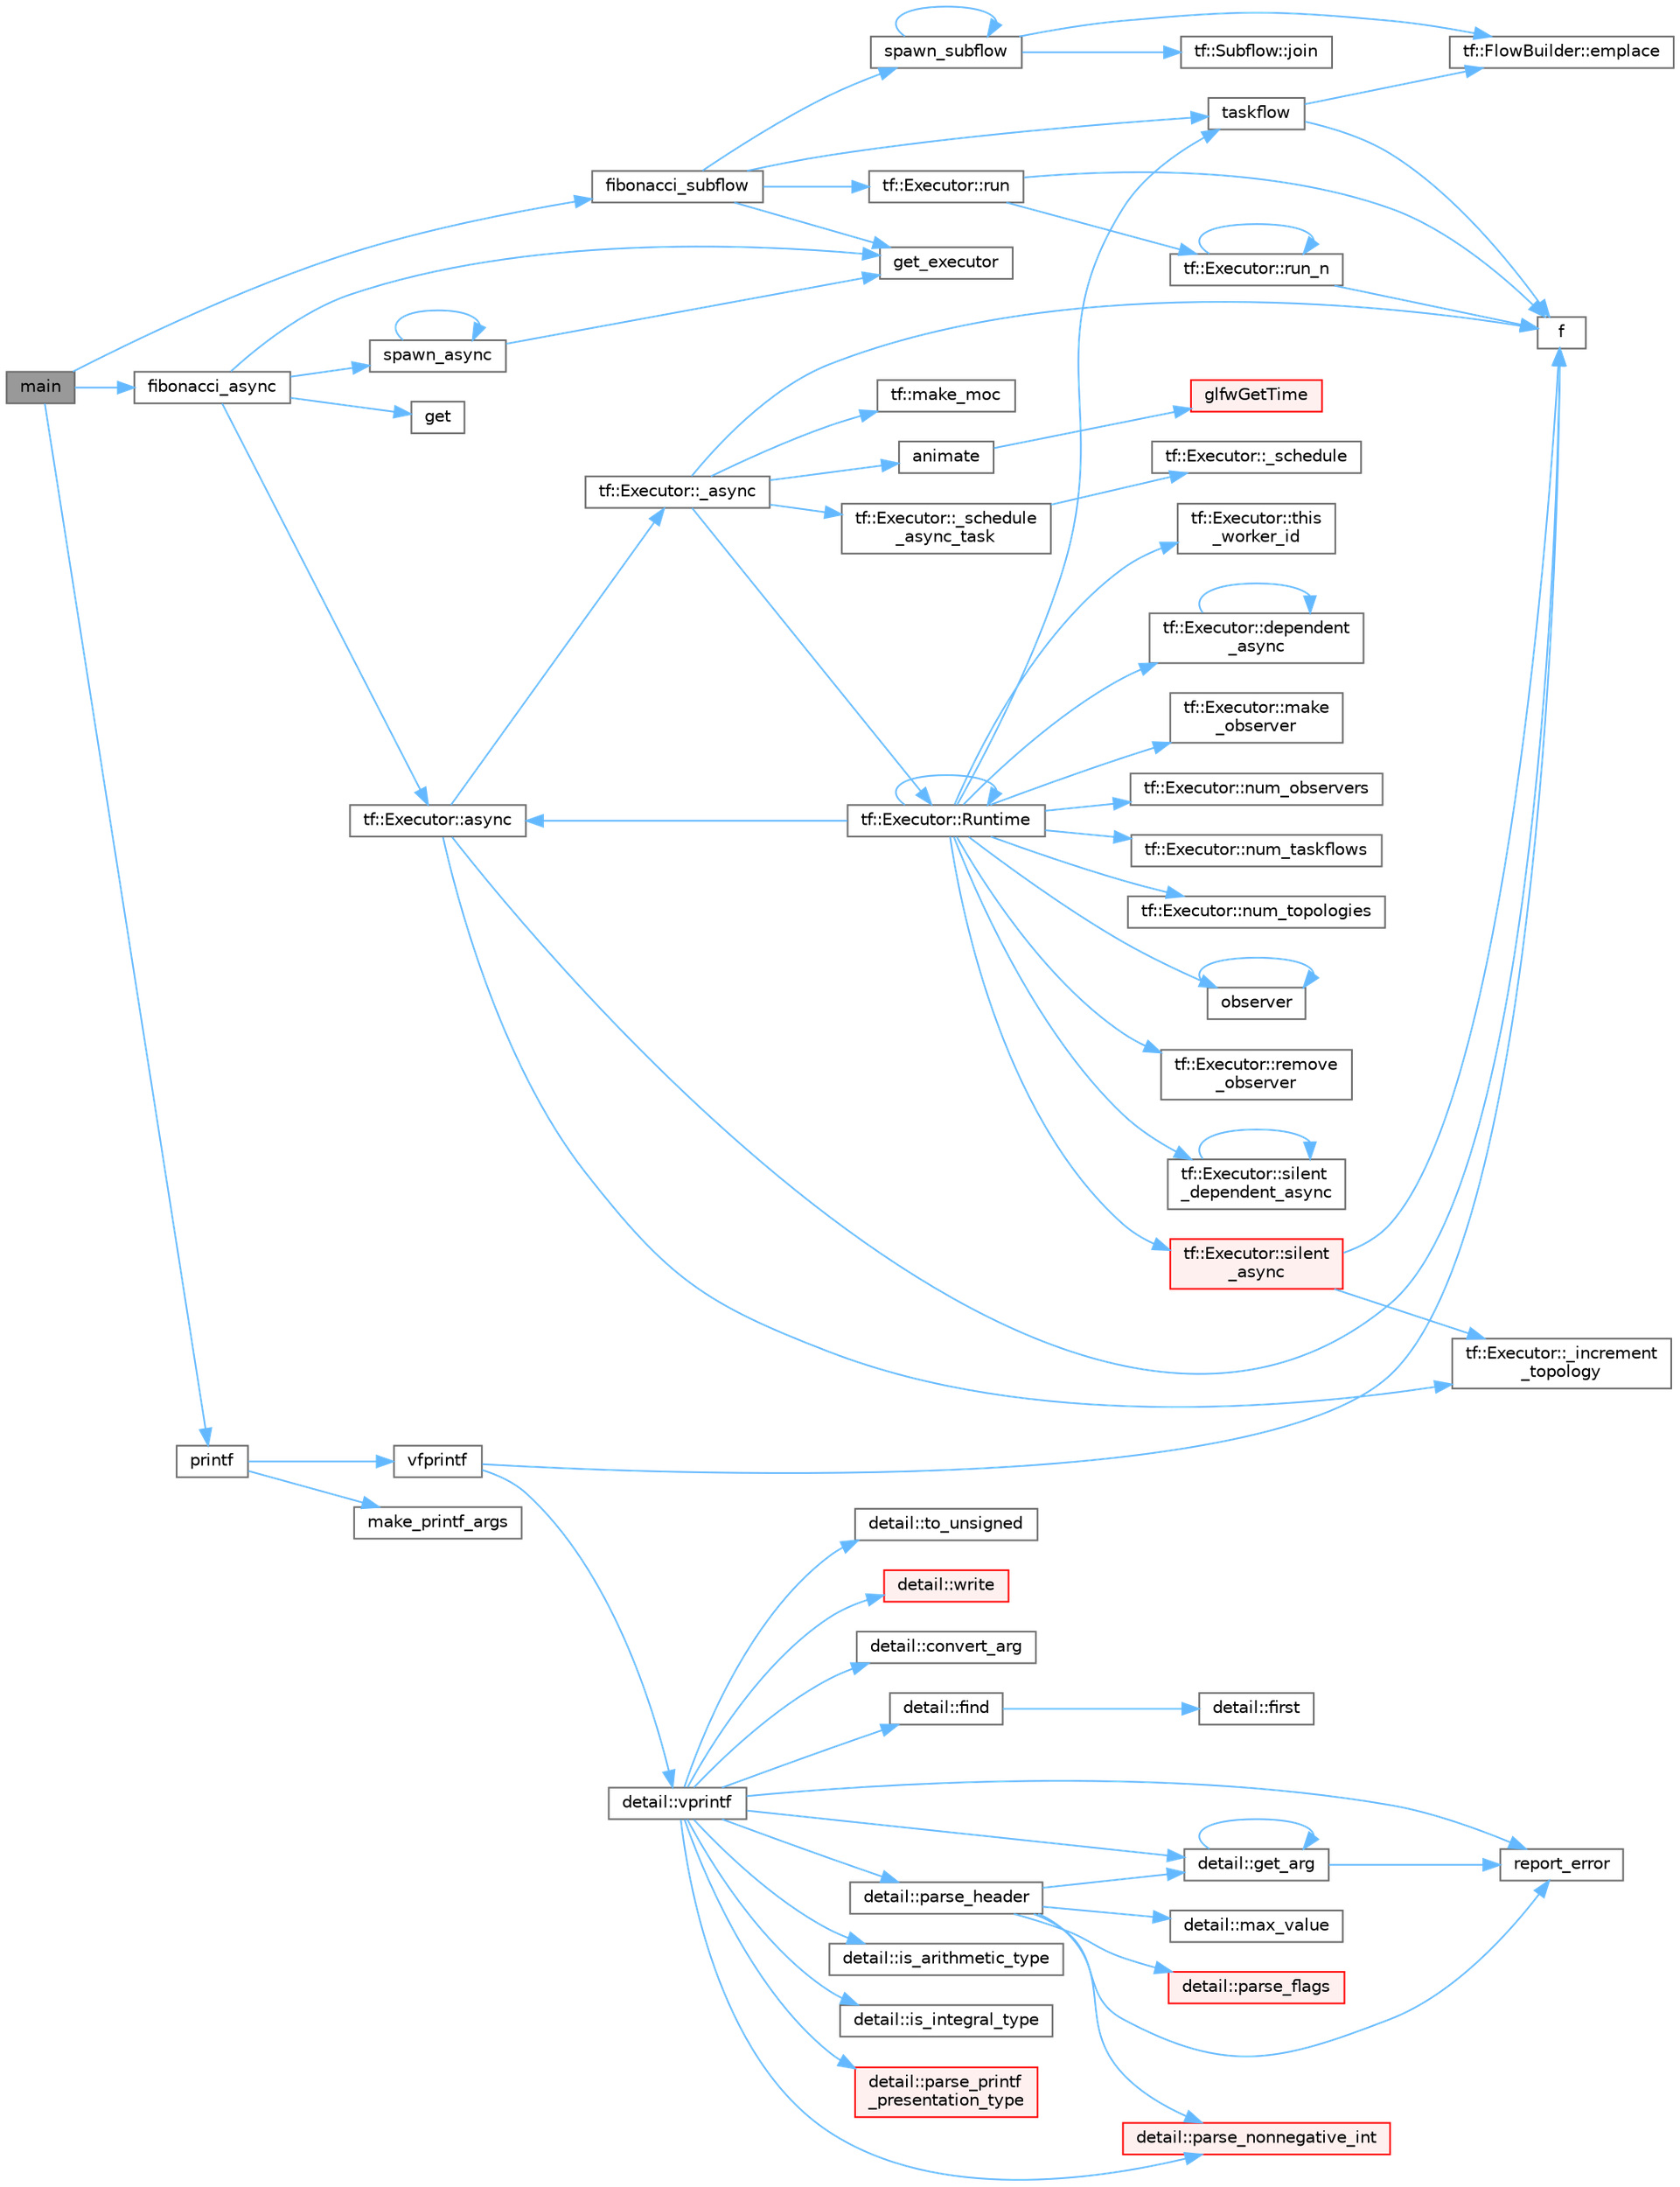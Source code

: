 digraph "main"
{
 // LATEX_PDF_SIZE
  bgcolor="transparent";
  edge [fontname=Helvetica,fontsize=10,labelfontname=Helvetica,labelfontsize=10];
  node [fontname=Helvetica,fontsize=10,shape=box,height=0.2,width=0.4];
  rankdir="LR";
  Node1 [id="Node000001",label="main",height=0.2,width=0.4,color="gray40", fillcolor="grey60", style="filled", fontcolor="black",tooltip=" "];
  Node1 -> Node2 [id="edge74_Node000001_Node000002",color="steelblue1",style="solid",tooltip=" "];
  Node2 [id="Node000002",label="fibonacci_async",height=0.2,width=0.4,color="grey40", fillcolor="white", style="filled",URL="$examples_2_fibonacci_8cpp.html#a9e81e4883985673edf4bf3a2bfde7829",tooltip=" "];
  Node2 -> Node3 [id="edge75_Node000002_Node000003",color="steelblue1",style="solid",tooltip=" "];
  Node3 [id="Node000003",label="tf::Executor::async",height=0.2,width=0.4,color="grey40", fillcolor="white", style="filled",URL="$classtf_1_1_executor.html#af960048056f7c6b5bc71f4f526f05df7",tooltip="creates a parameterized asynchronous task to run the given function"];
  Node3 -> Node4 [id="edge76_Node000003_Node000004",color="steelblue1",style="solid",tooltip=" "];
  Node4 [id="Node000004",label="tf::Executor::_async",height=0.2,width=0.4,color="grey40", fillcolor="white", style="filled",URL="$classtf_1_1_executor.html#ac568bd686aba3bedabe63b42c43d94a8",tooltip=" "];
  Node4 -> Node5 [id="edge77_Node000004_Node000005",color="steelblue1",style="solid",tooltip=" "];
  Node5 [id="Node000005",label="tf::Executor::_schedule\l_async_task",height=0.2,width=0.4,color="grey40", fillcolor="white", style="filled",URL="$classtf_1_1_executor.html#af5acda8c6e9a1564c9d665336ea091d0",tooltip=" "];
  Node5 -> Node6 [id="edge78_Node000005_Node000006",color="steelblue1",style="solid",tooltip=" "];
  Node6 [id="Node000006",label="tf::Executor::_schedule",height=0.2,width=0.4,color="grey40", fillcolor="white", style="filled",URL="$classtf_1_1_executor.html#ab8d98f12a62d10ad6cf1a4011a4d0034",tooltip=" "];
  Node4 -> Node7 [id="edge79_Node000004_Node000007",color="steelblue1",style="solid",tooltip=" "];
  Node7 [id="Node000007",label="animate",height=0.2,width=0.4,color="grey40", fillcolor="white", style="filled",URL="$gears_8c.html#af7a75874690301f56bcd3fa511ba39a8",tooltip=" "];
  Node7 -> Node8 [id="edge80_Node000007_Node000008",color="steelblue1",style="solid",tooltip=" "];
  Node8 [id="Node000008",label="glfwGetTime",height=0.2,width=0.4,color="red", fillcolor="#FFF0F0", style="filled",URL="$group__input.html#ga03d4a1039b8662c71eeb40beea8cb622",tooltip="Returns the GLFW time."];
  Node4 -> Node11 [id="edge81_Node000004_Node000011",color="steelblue1",style="solid",tooltip=" "];
  Node11 [id="Node000011",label="f",height=0.2,width=0.4,color="grey40", fillcolor="white", style="filled",URL="$cxx11__tensor__map_8cpp.html#a7f507fea02198f6cb81c86640c7b1a4e",tooltip=" "];
  Node4 -> Node12 [id="edge82_Node000004_Node000012",color="steelblue1",style="solid",tooltip=" "];
  Node12 [id="Node000012",label="tf::make_moc",height=0.2,width=0.4,color="grey40", fillcolor="white", style="filled",URL="$namespacetf.html#a7ddc987133ce85bd85c883b9e113c71b",tooltip=" "];
  Node4 -> Node13 [id="edge83_Node000004_Node000013",color="steelblue1",style="solid",tooltip=" "];
  Node13 [id="Node000013",label="tf::Executor::Runtime",height=0.2,width=0.4,color="grey40", fillcolor="white", style="filled",URL="$classtf_1_1_executor.html#a5b17fd70021887be0e396dd96f9dd5e3",tooltip=" "];
  Node13 -> Node3 [id="edge84_Node000013_Node000003",color="steelblue1",style="solid",tooltip=" "];
  Node13 -> Node14 [id="edge85_Node000013_Node000014",color="steelblue1",style="solid",tooltip=" "];
  Node14 [id="Node000014",label="tf::Executor::dependent\l_async",height=0.2,width=0.4,color="grey40", fillcolor="white", style="filled",URL="$classtf_1_1_executor.html#aee02b63d3a91ad5ca5a1c0e71f3e128f",tooltip="runs the given function asynchronously when the given dependents finish"];
  Node14 -> Node14 [id="edge86_Node000014_Node000014",color="steelblue1",style="solid",tooltip=" "];
  Node13 -> Node15 [id="edge87_Node000013_Node000015",color="steelblue1",style="solid",tooltip=" "];
  Node15 [id="Node000015",label="tf::Executor::make\l_observer",height=0.2,width=0.4,color="grey40", fillcolor="white", style="filled",URL="$classtf_1_1_executor.html#aff77def96ae740d648dd84e571237c83",tooltip="constructs an observer to inspect the activities of worker threads"];
  Node13 -> Node16 [id="edge88_Node000013_Node000016",color="steelblue1",style="solid",tooltip=" "];
  Node16 [id="Node000016",label="tf::Executor::num_observers",height=0.2,width=0.4,color="grey40", fillcolor="white", style="filled",URL="$classtf_1_1_executor.html#affec621aae59d73fc188ef454008fda2",tooltip="queries the number of observers"];
  Node13 -> Node17 [id="edge89_Node000013_Node000017",color="steelblue1",style="solid",tooltip=" "];
  Node17 [id="Node000017",label="tf::Executor::num_taskflows",height=0.2,width=0.4,color="grey40", fillcolor="white", style="filled",URL="$classtf_1_1_executor.html#a5fb438dc0f7b9e1ae2fe3f240c82f174",tooltip="queries the number of running taskflows with moved ownership"];
  Node13 -> Node18 [id="edge90_Node000013_Node000018",color="steelblue1",style="solid",tooltip=" "];
  Node18 [id="Node000018",label="tf::Executor::num_topologies",height=0.2,width=0.4,color="grey40", fillcolor="white", style="filled",URL="$classtf_1_1_executor.html#a6d6c28ed58211e4c27a99571e5bf0b6c",tooltip="queries the number of running topologies at the time of this call"];
  Node13 -> Node19 [id="edge91_Node000013_Node000019",color="steelblue1",style="solid",tooltip=" "];
  Node19 [id="Node000019",label="observer",height=0.2,width=0.4,color="grey40", fillcolor="white", style="filled",URL="$test__basics_8cpp.html#ae362ef40752341c76d5edd1d99e46918",tooltip=" "];
  Node19 -> Node19 [id="edge92_Node000019_Node000019",color="steelblue1",style="solid",tooltip=" "];
  Node13 -> Node20 [id="edge93_Node000013_Node000020",color="steelblue1",style="solid",tooltip=" "];
  Node20 [id="Node000020",label="tf::Executor::remove\l_observer",height=0.2,width=0.4,color="grey40", fillcolor="white", style="filled",URL="$classtf_1_1_executor.html#a31081f492c376f7b798de0e430534531",tooltip="removes an observer from the executor"];
  Node13 -> Node13 [id="edge94_Node000013_Node000013",color="steelblue1",style="solid",tooltip=" "];
  Node13 -> Node21 [id="edge95_Node000013_Node000021",color="steelblue1",style="solid",tooltip=" "];
  Node21 [id="Node000021",label="tf::Executor::silent\l_async",height=0.2,width=0.4,color="red", fillcolor="#FFF0F0", style="filled",URL="$classtf_1_1_executor.html#a0461cb2c459c9f9473c72af06af9c701",tooltip="similar to tf::Executor::async but does not return a future object"];
  Node21 -> Node22 [id="edge96_Node000021_Node000022",color="steelblue1",style="solid",tooltip=" "];
  Node22 [id="Node000022",label="tf::Executor::_increment\l_topology",height=0.2,width=0.4,color="grey40", fillcolor="white", style="filled",URL="$classtf_1_1_executor.html#ab85dc42b3e9b18e4b975bd5e9a8c5e72",tooltip=" "];
  Node21 -> Node11 [id="edge97_Node000021_Node000011",color="steelblue1",style="solid",tooltip=" "];
  Node13 -> Node24 [id="edge98_Node000013_Node000024",color="steelblue1",style="solid",tooltip=" "];
  Node24 [id="Node000024",label="tf::Executor::silent\l_dependent_async",height=0.2,width=0.4,color="grey40", fillcolor="white", style="filled",URL="$classtf_1_1_executor.html#a0e2d792f28136b8227b413d0c27d5c7f",tooltip="runs the given function asynchronously when the given dependents finish"];
  Node24 -> Node24 [id="edge99_Node000024_Node000024",color="steelblue1",style="solid",tooltip=" "];
  Node13 -> Node25 [id="edge100_Node000013_Node000025",color="steelblue1",style="solid",tooltip=" "];
  Node25 [id="Node000025",label="taskflow",height=0.2,width=0.4,color="grey40", fillcolor="white", style="filled",URL="$sandbox_2jacobi_2taskflow_8cpp.html#a47af48e377b7c0ac855c12acd5b69b1e",tooltip=" "];
  Node25 -> Node26 [id="edge101_Node000025_Node000026",color="steelblue1",style="solid",tooltip=" "];
  Node26 [id="Node000026",label="tf::FlowBuilder::emplace",height=0.2,width=0.4,color="grey40", fillcolor="white", style="filled",URL="$classtf_1_1_flow_builder.html#a60d7a666cab71ecfa3010b2efb0d6b57",tooltip="creates a static task"];
  Node25 -> Node11 [id="edge102_Node000025_Node000011",color="steelblue1",style="solid",tooltip=" "];
  Node13 -> Node27 [id="edge103_Node000013_Node000027",color="steelblue1",style="solid",tooltip=" "];
  Node27 [id="Node000027",label="tf::Executor::this\l_worker_id",height=0.2,width=0.4,color="grey40", fillcolor="white", style="filled",URL="$classtf_1_1_executor.html#a6487d589cb1f6b078b69fd3bb1082345",tooltip="queries the id of the caller thread in this executor"];
  Node3 -> Node22 [id="edge104_Node000003_Node000022",color="steelblue1",style="solid",tooltip=" "];
  Node3 -> Node11 [id="edge105_Node000003_Node000011",color="steelblue1",style="solid",tooltip=" "];
  Node2 -> Node28 [id="edge106_Node000002_Node000028",color="steelblue1",style="solid",tooltip=" "];
  Node28 [id="Node000028",label="get",height=0.2,width=0.4,color="grey40", fillcolor="white", style="filled",URL="$stdlist__overload_8cpp.html#a120a90058439faee14791b33f94c0693",tooltip=" "];
  Node2 -> Node29 [id="edge107_Node000002_Node000029",color="steelblue1",style="solid",tooltip=" "];
  Node29 [id="Node000029",label="get_executor",height=0.2,width=0.4,color="grey40", fillcolor="white", style="filled",URL="$examples_2_fibonacci_8cpp.html#a9728ab1800c6608709e30966d95fc733",tooltip=" "];
  Node2 -> Node30 [id="edge108_Node000002_Node000030",color="steelblue1",style="solid",tooltip=" "];
  Node30 [id="Node000030",label="spawn_async",height=0.2,width=0.4,color="grey40", fillcolor="white", style="filled",URL="$examples_2_fibonacci_8cpp.html#afbab00c09f466faa82a3b1d500759911",tooltip=" "];
  Node30 -> Node29 [id="edge109_Node000030_Node000029",color="steelblue1",style="solid",tooltip=" "];
  Node30 -> Node30 [id="edge110_Node000030_Node000030",color="steelblue1",style="solid",tooltip=" "];
  Node1 -> Node31 [id="edge111_Node000001_Node000031",color="steelblue1",style="solid",tooltip=" "];
  Node31 [id="Node000031",label="fibonacci_subflow",height=0.2,width=0.4,color="grey40", fillcolor="white", style="filled",URL="$examples_2_fibonacci_8cpp.html#aee3a8b7d522b986f19ff5390589c98b0",tooltip=" "];
  Node31 -> Node29 [id="edge112_Node000031_Node000029",color="steelblue1",style="solid",tooltip=" "];
  Node31 -> Node32 [id="edge113_Node000031_Node000032",color="steelblue1",style="solid",tooltip=" "];
  Node32 [id="Node000032",label="tf::Executor::run",height=0.2,width=0.4,color="grey40", fillcolor="white", style="filled",URL="$classtf_1_1_executor.html#a519777f5783981d534e9e53b99712069",tooltip="runs a taskflow once"];
  Node32 -> Node11 [id="edge114_Node000032_Node000011",color="steelblue1",style="solid",tooltip=" "];
  Node32 -> Node33 [id="edge115_Node000032_Node000033",color="steelblue1",style="solid",tooltip=" "];
  Node33 [id="Node000033",label="tf::Executor::run_n",height=0.2,width=0.4,color="grey40", fillcolor="white", style="filled",URL="$classtf_1_1_executor.html#a6d0617eebc9421f1ba1f82ce6dd02c00",tooltip="runs a taskflow for N times"];
  Node33 -> Node11 [id="edge116_Node000033_Node000011",color="steelblue1",style="solid",tooltip=" "];
  Node33 -> Node33 [id="edge117_Node000033_Node000033",color="steelblue1",style="solid",tooltip=" "];
  Node31 -> Node34 [id="edge118_Node000031_Node000034",color="steelblue1",style="solid",tooltip=" "];
  Node34 [id="Node000034",label="spawn_subflow",height=0.2,width=0.4,color="grey40", fillcolor="white", style="filled",URL="$examples_2_fibonacci_8cpp.html#a62ea4321747c6ee2371137450f272edf",tooltip=" "];
  Node34 -> Node26 [id="edge119_Node000034_Node000026",color="steelblue1",style="solid",tooltip=" "];
  Node34 -> Node35 [id="edge120_Node000034_Node000035",color="steelblue1",style="solid",tooltip=" "];
  Node35 [id="Node000035",label="tf::Subflow::join",height=0.2,width=0.4,color="grey40", fillcolor="white", style="filled",URL="$classtf_1_1_subflow.html#a59fcac1323e70d920088dd37bd0be245",tooltip="enables the subflow to join its parent task"];
  Node34 -> Node34 [id="edge121_Node000034_Node000034",color="steelblue1",style="solid",tooltip=" "];
  Node31 -> Node25 [id="edge122_Node000031_Node000025",color="steelblue1",style="solid",tooltip=" "];
  Node1 -> Node36 [id="edge123_Node000001_Node000036",color="steelblue1",style="solid",tooltip=" "];
  Node36 [id="Node000036",label="printf",height=0.2,width=0.4,color="grey40", fillcolor="white", style="filled",URL="$printf_8h.html#aee3ed3a831f25f07e7be3919fff2203a",tooltip=" "];
  Node36 -> Node37 [id="edge124_Node000036_Node000037",color="steelblue1",style="solid",tooltip=" "];
  Node37 [id="Node000037",label="make_printf_args",height=0.2,width=0.4,color="grey40", fillcolor="white", style="filled",URL="$printf_8h.html#a27dcc0efcda04388971dbea3c875f122",tooltip=" "];
  Node36 -> Node38 [id="edge125_Node000036_Node000038",color="steelblue1",style="solid",tooltip=" "];
  Node38 [id="Node000038",label="vfprintf",height=0.2,width=0.4,color="grey40", fillcolor="white", style="filled",URL="$printf_8h.html#abb30aad964fc771fb52cf3ad88649df2",tooltip=" "];
  Node38 -> Node11 [id="edge126_Node000038_Node000011",color="steelblue1",style="solid",tooltip=" "];
  Node38 -> Node39 [id="edge127_Node000038_Node000039",color="steelblue1",style="solid",tooltip=" "];
  Node39 [id="Node000039",label="detail::vprintf",height=0.2,width=0.4,color="grey40", fillcolor="white", style="filled",URL="$namespacedetail.html#a1c8c2218e4c822aa8f743fb9c573717f",tooltip=" "];
  Node39 -> Node40 [id="edge128_Node000039_Node000040",color="steelblue1",style="solid",tooltip=" "];
  Node40 [id="Node000040",label="detail::convert_arg",height=0.2,width=0.4,color="grey40", fillcolor="white", style="filled",URL="$namespacedetail.html#a03c11572c9a664266d6925f327dec7f3",tooltip=" "];
  Node39 -> Node41 [id="edge129_Node000039_Node000041",color="steelblue1",style="solid",tooltip=" "];
  Node41 [id="Node000041",label="detail::find",height=0.2,width=0.4,color="grey40", fillcolor="white", style="filled",URL="$namespacedetail.html#a6b71952fab3dc32f3edb2c3e9811d8d9",tooltip=" "];
  Node41 -> Node42 [id="edge130_Node000041_Node000042",color="steelblue1",style="solid",tooltip=" "];
  Node42 [id="Node000042",label="detail::first",height=0.2,width=0.4,color="grey40", fillcolor="white", style="filled",URL="$namespacedetail.html#a02319a3deb124802b88b61f85987df5e",tooltip=" "];
  Node39 -> Node43 [id="edge131_Node000039_Node000043",color="steelblue1",style="solid",tooltip=" "];
  Node43 [id="Node000043",label="detail::get_arg",height=0.2,width=0.4,color="grey40", fillcolor="white", style="filled",URL="$namespacedetail.html#a342ef250e45bd09b2ef666b6fae1c355",tooltip=" "];
  Node43 -> Node43 [id="edge132_Node000043_Node000043",color="steelblue1",style="solid",tooltip=" "];
  Node43 -> Node44 [id="edge133_Node000043_Node000044",color="steelblue1",style="solid",tooltip=" "];
  Node44 [id="Node000044",label="report_error",height=0.2,width=0.4,color="grey40", fillcolor="white", style="filled",URL="$format-inl_8h.html#a5555893692b00b61b3886349332fd01f",tooltip=" "];
  Node39 -> Node45 [id="edge134_Node000039_Node000045",color="steelblue1",style="solid",tooltip=" "];
  Node45 [id="Node000045",label="detail::is_arithmetic_type",height=0.2,width=0.4,color="grey40", fillcolor="white", style="filled",URL="$namespacedetail.html#a802c50a56a3495fdab6020b375ba1389",tooltip=" "];
  Node39 -> Node46 [id="edge135_Node000039_Node000046",color="steelblue1",style="solid",tooltip=" "];
  Node46 [id="Node000046",label="detail::is_integral_type",height=0.2,width=0.4,color="grey40", fillcolor="white", style="filled",URL="$namespacedetail.html#a2a60f8d1bee41b803f43fc42b707b5d1",tooltip=" "];
  Node39 -> Node47 [id="edge136_Node000039_Node000047",color="steelblue1",style="solid",tooltip=" "];
  Node47 [id="Node000047",label="detail::parse_header",height=0.2,width=0.4,color="grey40", fillcolor="white", style="filled",URL="$namespacedetail.html#afc9d93e58b8edb8077f8bc8eee7f4035",tooltip=" "];
  Node47 -> Node43 [id="edge137_Node000047_Node000043",color="steelblue1",style="solid",tooltip=" "];
  Node47 -> Node48 [id="edge138_Node000047_Node000048",color="steelblue1",style="solid",tooltip=" "];
  Node48 [id="Node000048",label="detail::max_value",height=0.2,width=0.4,color="grey40", fillcolor="white", style="filled",URL="$namespacedetail.html#a45c2130c44ebe54179eafcee3cda2bfb",tooltip=" "];
  Node47 -> Node49 [id="edge139_Node000047_Node000049",color="steelblue1",style="solid",tooltip=" "];
  Node49 [id="Node000049",label="detail::parse_flags",height=0.2,width=0.4,color="red", fillcolor="#FFF0F0", style="filled",URL="$namespacedetail.html#a4213daed116a37e1767881da51238261",tooltip=" "];
  Node47 -> Node56 [id="edge140_Node000047_Node000056",color="steelblue1",style="solid",tooltip=" "];
  Node56 [id="Node000056",label="detail::parse_nonnegative_int",height=0.2,width=0.4,color="red", fillcolor="#FFF0F0", style="filled",URL="$namespacedetail.html#a338caba782225e115a9902d4d0835f5f",tooltip=" "];
  Node47 -> Node44 [id="edge141_Node000047_Node000044",color="steelblue1",style="solid",tooltip=" "];
  Node39 -> Node56 [id="edge142_Node000039_Node000056",color="steelblue1",style="solid",tooltip=" "];
  Node39 -> Node59 [id="edge143_Node000039_Node000059",color="steelblue1",style="solid",tooltip=" "];
  Node59 [id="Node000059",label="detail::parse_printf\l_presentation_type",height=0.2,width=0.4,color="red", fillcolor="#FFF0F0", style="filled",URL="$namespacedetail.html#aa2cb095169b23e3a66260ad7078f44cc",tooltip=" "];
  Node39 -> Node44 [id="edge144_Node000039_Node000044",color="steelblue1",style="solid",tooltip=" "];
  Node39 -> Node61 [id="edge145_Node000039_Node000061",color="steelblue1",style="solid",tooltip=" "];
  Node61 [id="Node000061",label="detail::to_unsigned",height=0.2,width=0.4,color="grey40", fillcolor="white", style="filled",URL="$namespacedetail.html#a4855e668246c731a97484efc329f2aac",tooltip=" "];
  Node39 -> Node62 [id="edge146_Node000039_Node000062",color="steelblue1",style="solid",tooltip=" "];
  Node62 [id="Node000062",label="detail::write",height=0.2,width=0.4,color="red", fillcolor="#FFF0F0", style="filled",URL="$namespacedetail.html#a29dacf26eedc9e3575fb57329a5ca0a3",tooltip=" "];
}
